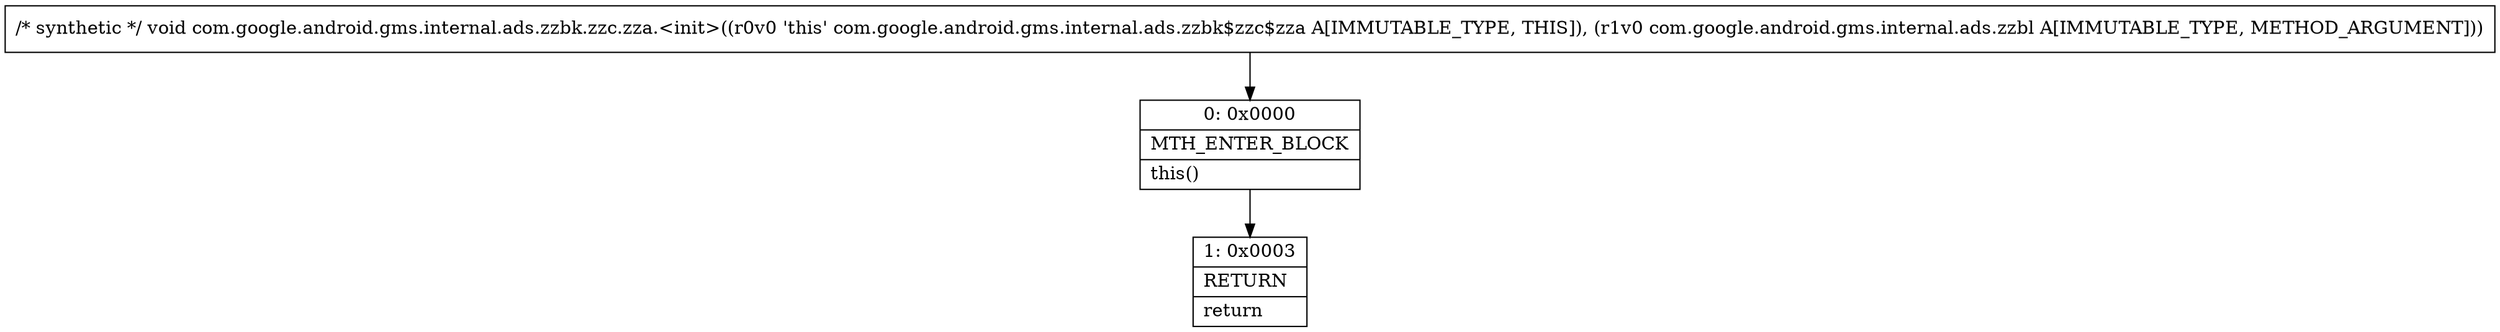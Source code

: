 digraph "CFG forcom.google.android.gms.internal.ads.zzbk.zzc.zza.\<init\>(Lcom\/google\/android\/gms\/internal\/ads\/zzbl;)V" {
Node_0 [shape=record,label="{0\:\ 0x0000|MTH_ENTER_BLOCK\l|this()\l}"];
Node_1 [shape=record,label="{1\:\ 0x0003|RETURN\l|return\l}"];
MethodNode[shape=record,label="{\/* synthetic *\/ void com.google.android.gms.internal.ads.zzbk.zzc.zza.\<init\>((r0v0 'this' com.google.android.gms.internal.ads.zzbk$zzc$zza A[IMMUTABLE_TYPE, THIS]), (r1v0 com.google.android.gms.internal.ads.zzbl A[IMMUTABLE_TYPE, METHOD_ARGUMENT])) }"];
MethodNode -> Node_0;
Node_0 -> Node_1;
}


